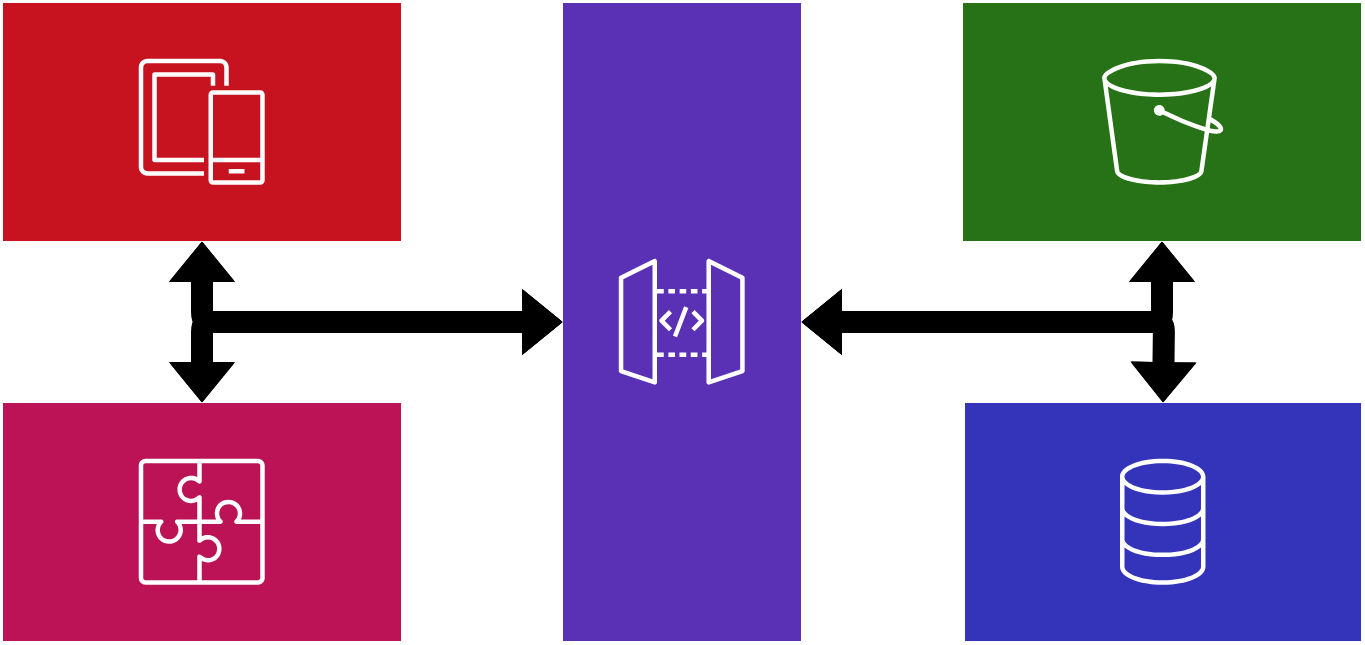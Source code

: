 <mxfile version="12.2.2" type="device" pages="1"><diagram id="hdezQtYMxXu2Ym1SiKJM" name="Page-1"><mxGraphModel dx="973" dy="657" grid="1" gridSize="10" guides="1" tooltips="1" connect="1" arrows="1" fold="1" page="1" pageScale="1" pageWidth="827" pageHeight="1169" math="0" shadow="0"><root><mxCell id="0"/><mxCell id="1" parent="0"/><mxCell id="V4Q122Ykwtp0O00xW7Ic-31" value="" style="whiteSpace=wrap;html=1;dashed=0;fontColor=#232F3E;fontStyle=0;verticalAlign=top;strokeColor=#ffffff;fillColor=#C7131F;gradientColor=none;gradientDirection=north;" vertex="1" parent="1"><mxGeometry x="80" y="40" width="200" height="120" as="geometry"/></mxCell><mxCell id="V4Q122Ykwtp0O00xW7Ic-27" value="" style="whiteSpace=wrap;html=1;dashed=0;fontColor=#232F3E;fontStyle=0;verticalAlign=top;strokeColor=#ffffff;fillColor=#5A30B5;gradientColor=none;gradientDirection=north;" vertex="1" parent="1"><mxGeometry x="360" y="40" width="120" height="320" as="geometry"/></mxCell><mxCell id="V4Q122Ykwtp0O00xW7Ic-17" value="" style="outlineConnect=0;fontColor=#232F3E;gradientColor=none;gradientDirection=north;fillColor=#5A30B5;strokeColor=#ffffff;dashed=0;verticalLabelPosition=bottom;verticalAlign=top;align=center;html=1;fontSize=12;fontStyle=0;aspect=fixed;shape=mxgraph.aws4.resourceIcon;resIcon=mxgraph.aws4.api_gateway;" vertex="1" parent="1"><mxGeometry x="380.5" y="160.5" width="78.74" height="78.74" as="geometry"/></mxCell><mxCell id="V4Q122Ykwtp0O00xW7Ic-29" value="" style="whiteSpace=wrap;html=1;dashed=0;fontColor=#232F3E;fontStyle=0;verticalAlign=top;strokeColor=#ffffff;fillColor=#277116;gradientColor=none;gradientDirection=north;" vertex="1" parent="1"><mxGeometry x="560" y="40" width="200" height="120" as="geometry"/></mxCell><mxCell id="V4Q122Ykwtp0O00xW7Ic-15" value="" style="outlineConnect=0;fontColor=#232F3E;gradientColor=none;gradientDirection=north;fillColor=#277116;strokeColor=#ffffff;dashed=0;verticalLabelPosition=bottom;verticalAlign=top;align=center;html=1;fontSize=12;fontStyle=0;aspect=fixed;shape=mxgraph.aws4.resourceIcon;resIcon=mxgraph.aws4.s3;" vertex="1" parent="1"><mxGeometry x="621" y="60.5" width="78.74" height="78.74" as="geometry"/></mxCell><mxCell id="V4Q122Ykwtp0O00xW7Ic-30" value="" style="whiteSpace=wrap;html=1;gradientColor=none;dashed=0;fontColor=#232F3E;fontStyle=0;verticalAlign=top;strokeColor=#ffffff;fillColor=#3334B9;gradientDirection=north;" vertex="1" parent="1"><mxGeometry x="561" y="240" width="199" height="120" as="geometry"/></mxCell><mxCell id="V4Q122Ykwtp0O00xW7Ic-19" value="" style="outlineConnect=0;fontColor=#232F3E;gradientColor=none;gradientDirection=north;fillColor=#3334B9;strokeColor=#ffffff;dashed=0;verticalLabelPosition=bottom;verticalAlign=top;align=center;html=1;fontSize=12;fontStyle=0;aspect=fixed;shape=mxgraph.aws4.resourceIcon;resIcon=mxgraph.aws4.database;" vertex="1" parent="1"><mxGeometry x="621" y="260.5" width="78.74" height="78.74" as="geometry"/></mxCell><mxCell id="V4Q122Ykwtp0O00xW7Ic-33" value="" style="whiteSpace=wrap;html=1;dashed=0;fontColor=#232F3E;fontStyle=0;verticalAlign=top;strokeColor=#ffffff;fillColor=#BC1356;gradientColor=none;gradientDirection=north;" vertex="1" parent="1"><mxGeometry x="80" y="240" width="200" height="120" as="geometry"/></mxCell><mxCell id="V4Q122Ykwtp0O00xW7Ic-35" value="" style="outlineConnect=0;fontColor=#232F3E;gradientColor=none;gradientDirection=north;fillColor=#C7131F;strokeColor=#ffffff;dashed=0;verticalLabelPosition=bottom;verticalAlign=top;align=center;html=1;fontSize=12;fontStyle=0;aspect=fixed;shape=mxgraph.aws4.resourceIcon;resIcon=mxgraph.aws4.mobile;" vertex="1" parent="1"><mxGeometry x="140.5" y="60.5" width="78.74" height="78.74" as="geometry"/></mxCell><mxCell id="V4Q122Ykwtp0O00xW7Ic-36" value="" style="outlineConnect=0;fontColor=#232F3E;gradientColor=none;gradientDirection=north;fillColor=#BC1356;strokeColor=#ffffff;dashed=0;verticalLabelPosition=bottom;verticalAlign=top;align=center;html=1;fontSize=12;fontStyle=0;aspect=fixed;shape=mxgraph.aws4.resourceIcon;resIcon=mxgraph.aws4.application_integration;" vertex="1" parent="1"><mxGeometry x="140.5" y="260.5" width="78.74" height="78.74" as="geometry"/></mxCell><mxCell id="V4Q122Ykwtp0O00xW7Ic-40" value="" style="shape=flexArrow;endArrow=classic;startArrow=classic;html=1;strokeWidth=1;fillColor=#000000;exitX=0.5;exitY=0;exitDx=0;exitDy=0;entryX=0;entryY=0.5;entryDx=0;entryDy=0;" edge="1" parent="1" source="V4Q122Ykwtp0O00xW7Ic-33" target="V4Q122Ykwtp0O00xW7Ic-27"><mxGeometry width="50" height="50" relative="1" as="geometry"><mxPoint x="180" y="200" as="sourcePoint"/><mxPoint x="330" y="220" as="targetPoint"/><Array as="points"><mxPoint x="180" y="200"/></Array></mxGeometry></mxCell><mxCell id="V4Q122Ykwtp0O00xW7Ic-41" value="" style="shape=flexArrow;endArrow=classic;startArrow=classic;html=1;strokeWidth=1;fillColor=#000000;exitX=0.5;exitY=1;exitDx=0;exitDy=0;entryX=0;entryY=0.5;entryDx=0;entryDy=0;" edge="1" parent="1" source="V4Q122Ykwtp0O00xW7Ic-31" target="V4Q122Ykwtp0O00xW7Ic-27"><mxGeometry width="50" height="50" relative="1" as="geometry"><mxPoint x="190" y="250" as="sourcePoint"/><mxPoint x="340" y="180" as="targetPoint"/><Array as="points"><mxPoint x="180" y="200"/></Array></mxGeometry></mxCell><mxCell id="V4Q122Ykwtp0O00xW7Ic-42" value="" style="shape=flexArrow;endArrow=classic;startArrow=classic;html=1;strokeWidth=1;fillColor=#000000;exitX=1;exitY=0.5;exitDx=0;exitDy=0;entryX=0.5;entryY=1;entryDx=0;entryDy=0;" edge="1" parent="1" source="V4Q122Ykwtp0O00xW7Ic-27" target="V4Q122Ykwtp0O00xW7Ic-29"><mxGeometry width="50" height="50" relative="1" as="geometry"><mxPoint x="580" y="220" as="sourcePoint"/><mxPoint x="630" y="170" as="targetPoint"/><Array as="points"><mxPoint x="660" y="200"/></Array></mxGeometry></mxCell><mxCell id="V4Q122Ykwtp0O00xW7Ic-43" value="" style="shape=flexArrow;endArrow=classic;startArrow=classic;html=1;strokeWidth=1;fillColor=#000000;exitX=0.5;exitY=0;exitDx=0;exitDy=0;entryX=1;entryY=0.5;entryDx=0;entryDy=0;" edge="1" parent="1" source="V4Q122Ykwtp0O00xW7Ic-30" target="V4Q122Ykwtp0O00xW7Ic-27"><mxGeometry width="50" height="50" relative="1" as="geometry"><mxPoint x="610" y="230" as="sourcePoint"/><mxPoint x="660" y="180" as="targetPoint"/><Array as="points"><mxPoint x="661" y="200"/></Array></mxGeometry></mxCell></root></mxGraphModel></diagram></mxfile>